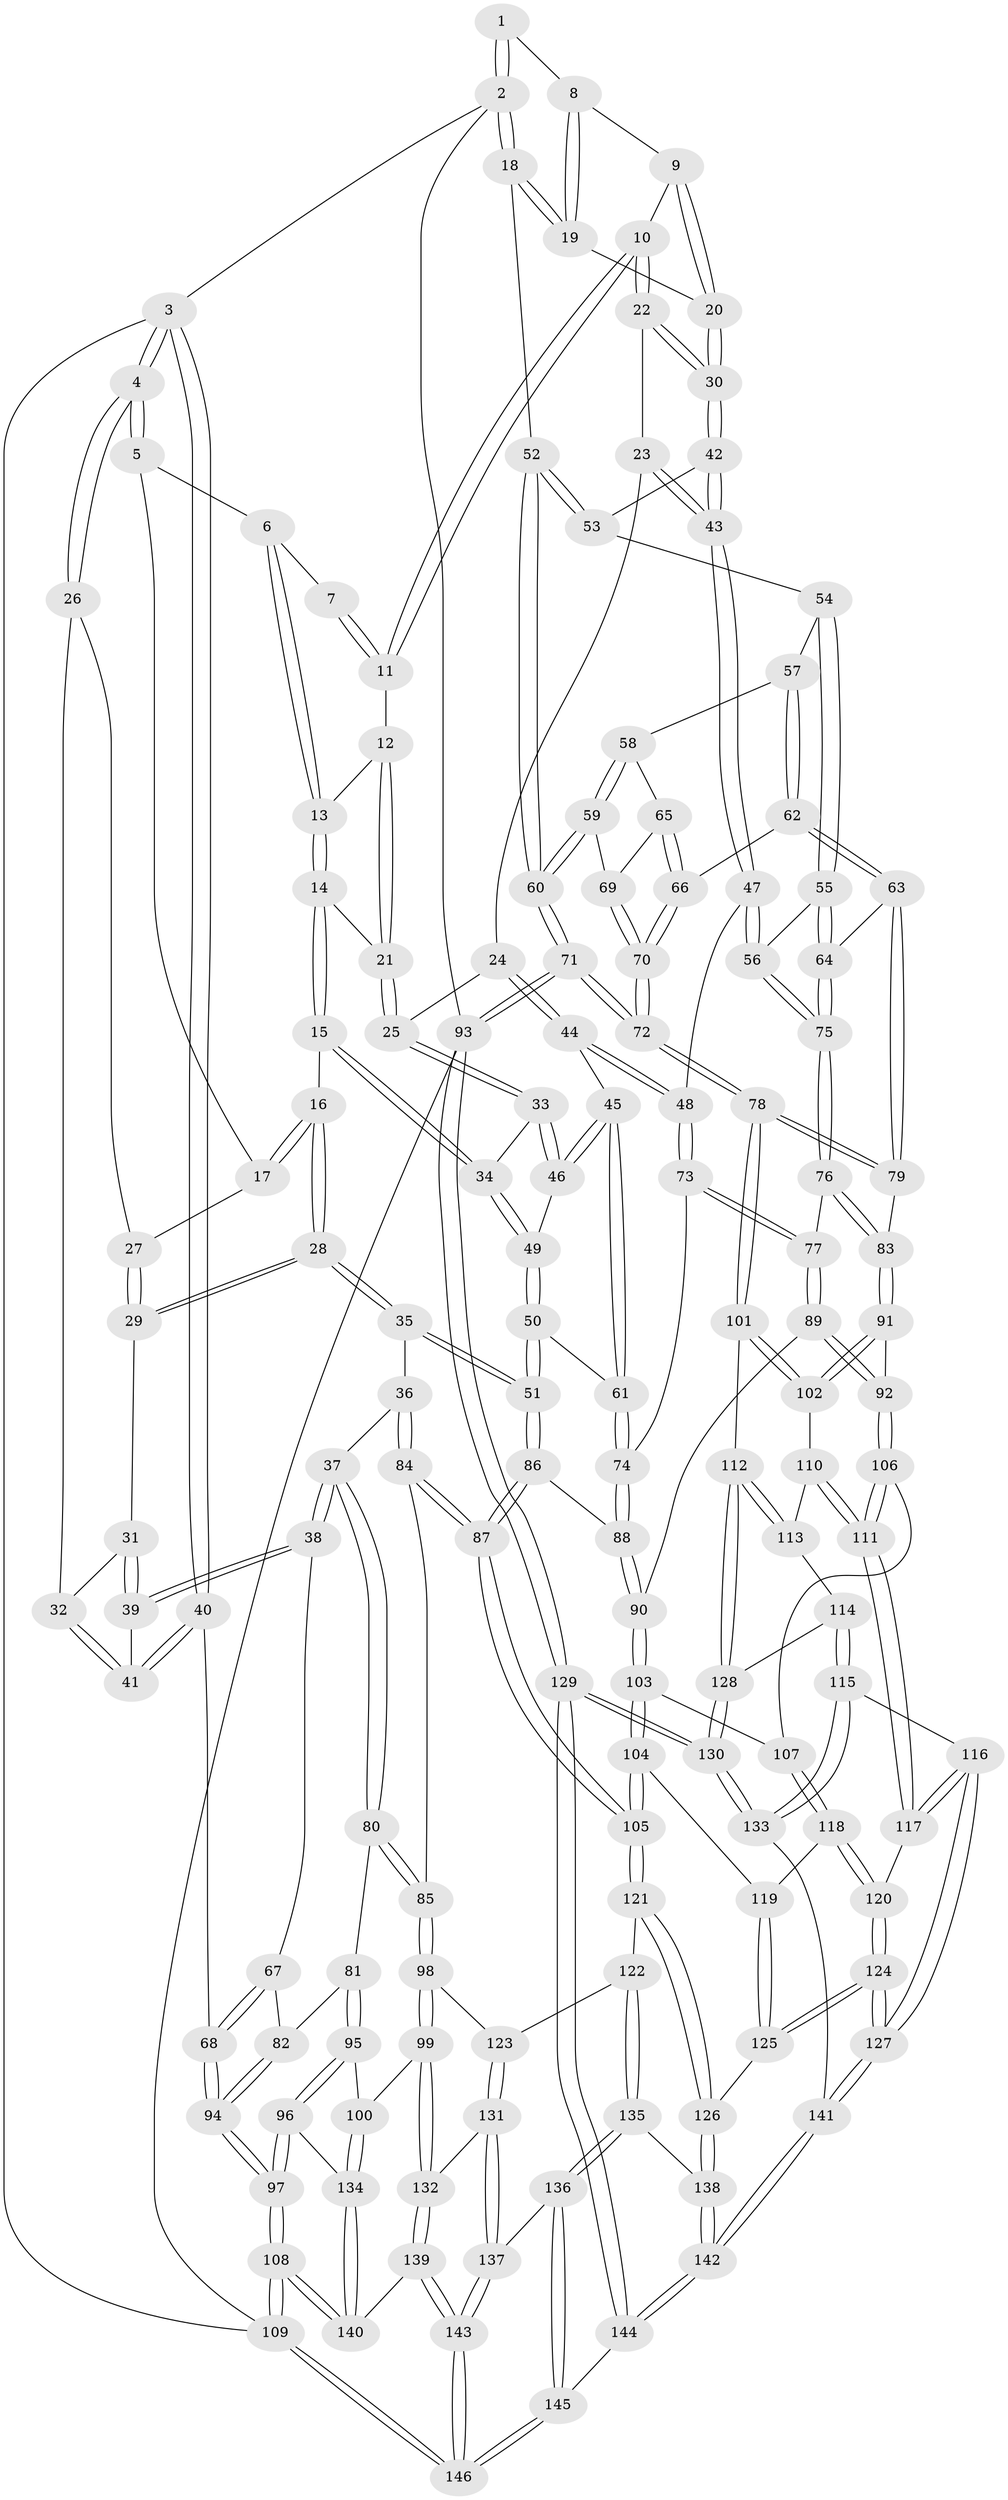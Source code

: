// coarse degree distribution, {3: 0.5340909090909091, 4: 0.4090909090909091, 2: 0.022727272727272728, 5: 0.03409090909090909}
// Generated by graph-tools (version 1.1) at 2025/38/03/04/25 23:38:28]
// undirected, 146 vertices, 362 edges
graph export_dot {
  node [color=gray90,style=filled];
  1 [pos="+0.8226734435908204+0"];
  2 [pos="+1+0"];
  3 [pos="+0+0"];
  4 [pos="+0+0"];
  5 [pos="+0.2576443288559465+0"];
  6 [pos="+0.35343457085250285+0"];
  7 [pos="+0.5796050805544912+0"];
  8 [pos="+0.8106297839670605+0"];
  9 [pos="+0.6972293077769085+0.07721232500253253"];
  10 [pos="+0.6394414344641457+0.10993504570375649"];
  11 [pos="+0.6061045277395146+0.07923193176325033"];
  12 [pos="+0.5626040148557715+0.0918038219755616"];
  13 [pos="+0.41973521976369693+0.0601301443809262"];
  14 [pos="+0.40009410485676056+0.16839003592967122"];
  15 [pos="+0.3930432110955714+0.18374432134500757"];
  16 [pos="+0.354177155247463+0.20360985734218212"];
  17 [pos="+0.19366382620423267+0.0740304877478246"];
  18 [pos="+1+0"];
  19 [pos="+0.8612024822142319+0.12632348850727676"];
  20 [pos="+0.8408899772152467+0.1965662701861175"];
  21 [pos="+0.5258969035229533+0.1484580672037654"];
  22 [pos="+0.6538264264970147+0.1760516214026409"];
  23 [pos="+0.6072107744932858+0.22959905097969305"];
  24 [pos="+0.600728654924818+0.23486641458179752"];
  25 [pos="+0.5706798396519106+0.2391621732950974"];
  26 [pos="+0.09994010329652815+0.12063791096584121"];
  27 [pos="+0.18583599387629995+0.08237686100997207"];
  28 [pos="+0.28582441587780766+0.3249013271889877"];
  29 [pos="+0.18874814355780398+0.22824086906600408"];
  30 [pos="+0.8328991018795046+0.23344328038684983"];
  31 [pos="+0.1370034460564673+0.23577507762905675"];
  32 [pos="+0.037952313239258316+0.18734474106942067"];
  33 [pos="+0.5250266186360172+0.2608036867458849"];
  34 [pos="+0.5049616162622709+0.26520411588406395"];
  35 [pos="+0.2833502624504648+0.3512707403639029"];
  36 [pos="+0.21902312236567195+0.390985115836603"];
  37 [pos="+0.18747865608445077+0.396713711620925"];
  38 [pos="+0.18067273409395881+0.39462196298313335"];
  39 [pos="+0.11730148344266143+0.33032486862462085"];
  40 [pos="+0+0.26139100071060206"];
  41 [pos="+0+0.24093465344683135"];
  42 [pos="+0.839057638579896+0.2513123915978693"];
  43 [pos="+0.7524745672742473+0.33668546575780745"];
  44 [pos="+0.6473553263901194+0.3769564023143411"];
  45 [pos="+0.6004267025826847+0.3754146550267354"];
  46 [pos="+0.5730636580144564+0.3446343910749911"];
  47 [pos="+0.7258853447680603+0.37281626777340526"];
  48 [pos="+0.6528342013383964+0.38061090044570234"];
  49 [pos="+0.47904167357532496+0.3453959197823111"];
  50 [pos="+0.44536865414961063+0.4285578648763822"];
  51 [pos="+0.4182008040555943+0.43925650380282183"];
  52 [pos="+1+0.27570271331778246"];
  53 [pos="+0.8442209464656204+0.254648031349859"];
  54 [pos="+0.8461320167697459+0.25971820926413586"];
  55 [pos="+0.8519306220333105+0.42295553148035603"];
  56 [pos="+0.7508972054663009+0.42973040889901465"];
  57 [pos="+0.9188990115373324+0.3712699159151959"];
  58 [pos="+0.9202023426586872+0.37187535090387186"];
  59 [pos="+1+0.37698211590295905"];
  60 [pos="+1+0.31710464833721214"];
  61 [pos="+0.4520785697307238+0.4296508000473417"];
  62 [pos="+0.8942462971740911+0.4507805518633356"];
  63 [pos="+0.8814924671059581+0.46354149921864757"];
  64 [pos="+0.8803272557798426+0.4628213764673866"];
  65 [pos="+0.9545557856817676+0.41961672120185367"];
  66 [pos="+0.9427225626881972+0.43803400751170823"];
  67 [pos="+0.10348324780753503+0.41467253021567657"];
  68 [pos="+0+0.4124053037043286"];
  69 [pos="+0.9709363792259165+0.4170213252666461"];
  70 [pos="+0.9860518759815267+0.485077607391132"];
  71 [pos="+1+0.6328133773834678"];
  72 [pos="+1+0.6287182329808975"];
  73 [pos="+0.6244263043505751+0.4683274314593425"];
  74 [pos="+0.5750893194771034+0.49680181268576795"];
  75 [pos="+0.7569387696111232+0.47637470207920835"];
  76 [pos="+0.7552474689227778+0.48459801850528866"];
  77 [pos="+0.6929495859691099+0.5205366558273272"];
  78 [pos="+1+0.6321798302993872"];
  79 [pos="+0.9013370040613479+0.5391627650213422"];
  80 [pos="+0.13326454530506524+0.5275298174849709"];
  81 [pos="+0.079458885590768+0.5501743087100829"];
  82 [pos="+0.04100532407482483+0.5390352773351976"];
  83 [pos="+0.804195138900764+0.553183100739777"];
  84 [pos="+0.26765133946303166+0.6106413414341386"];
  85 [pos="+0.24414115073182066+0.6238630157175581"];
  86 [pos="+0.40921525022518845+0.4989968804850783"];
  87 [pos="+0.3880702525289605+0.6035848271140025"];
  88 [pos="+0.5792664715792364+0.566258943444647"];
  89 [pos="+0.6859164668637184+0.5481621737054927"];
  90 [pos="+0.5795294570798085+0.5680500926911278"];
  91 [pos="+0.7781125644956954+0.6080033302653038"];
  92 [pos="+0.700128989107867+0.5939904983743969"];
  93 [pos="+1+1"];
  94 [pos="+0+0.5248743913085898"];
  95 [pos="+0.12354338900213901+0.7117020767633839"];
  96 [pos="+0+0.7356745675994126"];
  97 [pos="+0+0.7401240639178086"];
  98 [pos="+0.2010811410882573+0.682767875597989"];
  99 [pos="+0.14620145715296115+0.7165070906959186"];
  100 [pos="+0.13806457970746364+0.7157438895423762"];
  101 [pos="+0.9923178220999122+0.6588500083908767"];
  102 [pos="+0.7832921736660249+0.6240919250268068"];
  103 [pos="+0.5679184867042274+0.6090660799744926"];
  104 [pos="+0.4374504550083268+0.646213955546103"];
  105 [pos="+0.4228830294065869+0.6466130307983551"];
  106 [pos="+0.6527196304980319+0.6551759085410632"];
  107 [pos="+0.618045263093764+0.6520460474794162"];
  108 [pos="+0+1"];
  109 [pos="+0+1"];
  110 [pos="+0.7811788970142123+0.6372613289927499"];
  111 [pos="+0.7134164740690141+0.723143866312544"];
  112 [pos="+0.9429646939943973+0.7034786731360628"];
  113 [pos="+0.8076853609654858+0.6735382539599659"];
  114 [pos="+0.8070357700320208+0.753466581012674"];
  115 [pos="+0.7678215679539646+0.776158711006813"];
  116 [pos="+0.7230397378381944+0.7430697497414307"];
  117 [pos="+0.7143653638435655+0.7282629028645801"];
  118 [pos="+0.5931311822868814+0.7098644881302912"];
  119 [pos="+0.5532174590968324+0.7266415589125588"];
  120 [pos="+0.617344086959297+0.7575040166610628"];
  121 [pos="+0.4167465683320578+0.6970980745790492"];
  122 [pos="+0.35530891881525284+0.7676439806064814"];
  123 [pos="+0.30716720849381884+0.7700200489228874"];
  124 [pos="+0.5913160753390937+0.8267320350743563"];
  125 [pos="+0.5403326815490209+0.8091552258408004"];
  126 [pos="+0.49226667456155626+0.8148312752667732"];
  127 [pos="+0.6190559563616055+0.8571127874066978"];
  128 [pos="+0.9215419394516536+0.7296375598493917"];
  129 [pos="+1+1"];
  130 [pos="+0.8819742767970121+1"];
  131 [pos="+0.25674806993745813+0.8354333868060045"];
  132 [pos="+0.19328123327287733+0.8299714219622972"];
  133 [pos="+0.7879424108177145+0.9233069508499354"];
  134 [pos="+0.08735993537487627+0.848892269652451"];
  135 [pos="+0.3685714063297751+0.8552293704287028"];
  136 [pos="+0.3330443040925301+0.886837551625608"];
  137 [pos="+0.297475216815169+0.877772361412694"];
  138 [pos="+0.45826450906436517+0.8734155157727117"];
  139 [pos="+0.16496879464843914+0.8987144573845458"];
  140 [pos="+0.09843326068563656+0.91163233745154"];
  141 [pos="+0.6313813621719176+0.8897727775821304"];
  142 [pos="+0.502118170009013+1"];
  143 [pos="+0.214983997068242+0.958717690945148"];
  144 [pos="+0.4701994857196141+1"];
  145 [pos="+0.37999628272714514+1"];
  146 [pos="+0.30183927556059215+1"];
  1 -- 2;
  1 -- 2;
  1 -- 8;
  2 -- 3;
  2 -- 18;
  2 -- 18;
  2 -- 93;
  3 -- 4;
  3 -- 4;
  3 -- 40;
  3 -- 40;
  3 -- 109;
  4 -- 5;
  4 -- 5;
  4 -- 26;
  4 -- 26;
  5 -- 6;
  5 -- 17;
  6 -- 7;
  6 -- 13;
  6 -- 13;
  7 -- 11;
  7 -- 11;
  8 -- 9;
  8 -- 19;
  8 -- 19;
  9 -- 10;
  9 -- 20;
  9 -- 20;
  10 -- 11;
  10 -- 11;
  10 -- 22;
  10 -- 22;
  11 -- 12;
  12 -- 13;
  12 -- 21;
  12 -- 21;
  13 -- 14;
  13 -- 14;
  14 -- 15;
  14 -- 15;
  14 -- 21;
  15 -- 16;
  15 -- 34;
  15 -- 34;
  16 -- 17;
  16 -- 17;
  16 -- 28;
  16 -- 28;
  17 -- 27;
  18 -- 19;
  18 -- 19;
  18 -- 52;
  19 -- 20;
  20 -- 30;
  20 -- 30;
  21 -- 25;
  21 -- 25;
  22 -- 23;
  22 -- 30;
  22 -- 30;
  23 -- 24;
  23 -- 43;
  23 -- 43;
  24 -- 25;
  24 -- 44;
  24 -- 44;
  25 -- 33;
  25 -- 33;
  26 -- 27;
  26 -- 32;
  27 -- 29;
  27 -- 29;
  28 -- 29;
  28 -- 29;
  28 -- 35;
  28 -- 35;
  29 -- 31;
  30 -- 42;
  30 -- 42;
  31 -- 32;
  31 -- 39;
  31 -- 39;
  32 -- 41;
  32 -- 41;
  33 -- 34;
  33 -- 46;
  33 -- 46;
  34 -- 49;
  34 -- 49;
  35 -- 36;
  35 -- 51;
  35 -- 51;
  36 -- 37;
  36 -- 84;
  36 -- 84;
  37 -- 38;
  37 -- 38;
  37 -- 80;
  37 -- 80;
  38 -- 39;
  38 -- 39;
  38 -- 67;
  39 -- 41;
  40 -- 41;
  40 -- 41;
  40 -- 68;
  42 -- 43;
  42 -- 43;
  42 -- 53;
  43 -- 47;
  43 -- 47;
  44 -- 45;
  44 -- 48;
  44 -- 48;
  45 -- 46;
  45 -- 46;
  45 -- 61;
  45 -- 61;
  46 -- 49;
  47 -- 48;
  47 -- 56;
  47 -- 56;
  48 -- 73;
  48 -- 73;
  49 -- 50;
  49 -- 50;
  50 -- 51;
  50 -- 51;
  50 -- 61;
  51 -- 86;
  51 -- 86;
  52 -- 53;
  52 -- 53;
  52 -- 60;
  52 -- 60;
  53 -- 54;
  54 -- 55;
  54 -- 55;
  54 -- 57;
  55 -- 56;
  55 -- 64;
  55 -- 64;
  56 -- 75;
  56 -- 75;
  57 -- 58;
  57 -- 62;
  57 -- 62;
  58 -- 59;
  58 -- 59;
  58 -- 65;
  59 -- 60;
  59 -- 60;
  59 -- 69;
  60 -- 71;
  60 -- 71;
  61 -- 74;
  61 -- 74;
  62 -- 63;
  62 -- 63;
  62 -- 66;
  63 -- 64;
  63 -- 79;
  63 -- 79;
  64 -- 75;
  64 -- 75;
  65 -- 66;
  65 -- 66;
  65 -- 69;
  66 -- 70;
  66 -- 70;
  67 -- 68;
  67 -- 68;
  67 -- 82;
  68 -- 94;
  68 -- 94;
  69 -- 70;
  69 -- 70;
  70 -- 72;
  70 -- 72;
  71 -- 72;
  71 -- 72;
  71 -- 93;
  71 -- 93;
  72 -- 78;
  72 -- 78;
  73 -- 74;
  73 -- 77;
  73 -- 77;
  74 -- 88;
  74 -- 88;
  75 -- 76;
  75 -- 76;
  76 -- 77;
  76 -- 83;
  76 -- 83;
  77 -- 89;
  77 -- 89;
  78 -- 79;
  78 -- 79;
  78 -- 101;
  78 -- 101;
  79 -- 83;
  80 -- 81;
  80 -- 85;
  80 -- 85;
  81 -- 82;
  81 -- 95;
  81 -- 95;
  82 -- 94;
  82 -- 94;
  83 -- 91;
  83 -- 91;
  84 -- 85;
  84 -- 87;
  84 -- 87;
  85 -- 98;
  85 -- 98;
  86 -- 87;
  86 -- 87;
  86 -- 88;
  87 -- 105;
  87 -- 105;
  88 -- 90;
  88 -- 90;
  89 -- 90;
  89 -- 92;
  89 -- 92;
  90 -- 103;
  90 -- 103;
  91 -- 92;
  91 -- 102;
  91 -- 102;
  92 -- 106;
  92 -- 106;
  93 -- 129;
  93 -- 129;
  93 -- 109;
  94 -- 97;
  94 -- 97;
  95 -- 96;
  95 -- 96;
  95 -- 100;
  96 -- 97;
  96 -- 97;
  96 -- 134;
  97 -- 108;
  97 -- 108;
  98 -- 99;
  98 -- 99;
  98 -- 123;
  99 -- 100;
  99 -- 132;
  99 -- 132;
  100 -- 134;
  100 -- 134;
  101 -- 102;
  101 -- 102;
  101 -- 112;
  102 -- 110;
  103 -- 104;
  103 -- 104;
  103 -- 107;
  104 -- 105;
  104 -- 105;
  104 -- 119;
  105 -- 121;
  105 -- 121;
  106 -- 107;
  106 -- 111;
  106 -- 111;
  107 -- 118;
  107 -- 118;
  108 -- 109;
  108 -- 109;
  108 -- 140;
  108 -- 140;
  109 -- 146;
  109 -- 146;
  110 -- 111;
  110 -- 111;
  110 -- 113;
  111 -- 117;
  111 -- 117;
  112 -- 113;
  112 -- 113;
  112 -- 128;
  112 -- 128;
  113 -- 114;
  114 -- 115;
  114 -- 115;
  114 -- 128;
  115 -- 116;
  115 -- 133;
  115 -- 133;
  116 -- 117;
  116 -- 117;
  116 -- 127;
  116 -- 127;
  117 -- 120;
  118 -- 119;
  118 -- 120;
  118 -- 120;
  119 -- 125;
  119 -- 125;
  120 -- 124;
  120 -- 124;
  121 -- 122;
  121 -- 126;
  121 -- 126;
  122 -- 123;
  122 -- 135;
  122 -- 135;
  123 -- 131;
  123 -- 131;
  124 -- 125;
  124 -- 125;
  124 -- 127;
  124 -- 127;
  125 -- 126;
  126 -- 138;
  126 -- 138;
  127 -- 141;
  127 -- 141;
  128 -- 130;
  128 -- 130;
  129 -- 130;
  129 -- 130;
  129 -- 144;
  129 -- 144;
  130 -- 133;
  130 -- 133;
  131 -- 132;
  131 -- 137;
  131 -- 137;
  132 -- 139;
  132 -- 139;
  133 -- 141;
  134 -- 140;
  134 -- 140;
  135 -- 136;
  135 -- 136;
  135 -- 138;
  136 -- 137;
  136 -- 145;
  136 -- 145;
  137 -- 143;
  137 -- 143;
  138 -- 142;
  138 -- 142;
  139 -- 140;
  139 -- 143;
  139 -- 143;
  141 -- 142;
  141 -- 142;
  142 -- 144;
  142 -- 144;
  143 -- 146;
  143 -- 146;
  144 -- 145;
  145 -- 146;
  145 -- 146;
}
